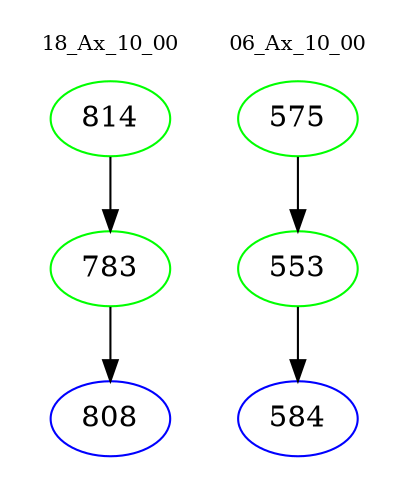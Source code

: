 digraph{
subgraph cluster_0 {
color = white
label = "18_Ax_10_00";
fontsize=10;
T0_814 [label="814", color="green"]
T0_814 -> T0_783 [color="black"]
T0_783 [label="783", color="green"]
T0_783 -> T0_808 [color="black"]
T0_808 [label="808", color="blue"]
}
subgraph cluster_1 {
color = white
label = "06_Ax_10_00";
fontsize=10;
T1_575 [label="575", color="green"]
T1_575 -> T1_553 [color="black"]
T1_553 [label="553", color="green"]
T1_553 -> T1_584 [color="black"]
T1_584 [label="584", color="blue"]
}
}
